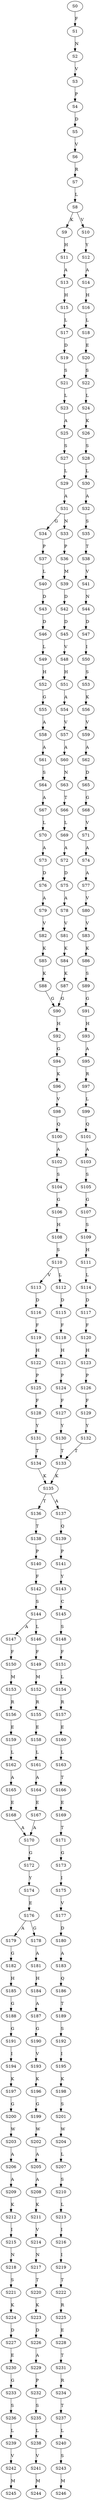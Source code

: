 strict digraph  {
	S0 -> S1 [ label = F ];
	S1 -> S2 [ label = N ];
	S2 -> S3 [ label = V ];
	S3 -> S4 [ label = P ];
	S4 -> S5 [ label = D ];
	S5 -> S6 [ label = V ];
	S6 -> S7 [ label = R ];
	S7 -> S8 [ label = L ];
	S8 -> S9 [ label = K ];
	S8 -> S10 [ label = V ];
	S9 -> S11 [ label = H ];
	S10 -> S12 [ label = Y ];
	S11 -> S13 [ label = A ];
	S12 -> S14 [ label = A ];
	S13 -> S15 [ label = H ];
	S14 -> S16 [ label = H ];
	S15 -> S17 [ label = L ];
	S16 -> S18 [ label = L ];
	S17 -> S19 [ label = D ];
	S18 -> S20 [ label = E ];
	S19 -> S21 [ label = S ];
	S20 -> S22 [ label = S ];
	S21 -> S23 [ label = L ];
	S22 -> S24 [ label = L ];
	S23 -> S25 [ label = A ];
	S24 -> S26 [ label = K ];
	S25 -> S27 [ label = S ];
	S26 -> S28 [ label = S ];
	S27 -> S29 [ label = L ];
	S28 -> S30 [ label = L ];
	S29 -> S31 [ label = A ];
	S30 -> S32 [ label = A ];
	S31 -> S33 [ label = N ];
	S31 -> S34 [ label = G ];
	S32 -> S35 [ label = S ];
	S33 -> S36 [ label = P ];
	S34 -> S37 [ label = P ];
	S35 -> S38 [ label = T ];
	S36 -> S39 [ label = M ];
	S37 -> S40 [ label = L ];
	S38 -> S41 [ label = V ];
	S39 -> S42 [ label = D ];
	S40 -> S43 [ label = D ];
	S41 -> S44 [ label = N ];
	S42 -> S45 [ label = D ];
	S43 -> S46 [ label = D ];
	S44 -> S47 [ label = D ];
	S45 -> S48 [ label = V ];
	S46 -> S49 [ label = L ];
	S47 -> S50 [ label = I ];
	S48 -> S51 [ label = H ];
	S49 -> S52 [ label = H ];
	S50 -> S53 [ label = S ];
	S51 -> S54 [ label = A ];
	S52 -> S55 [ label = G ];
	S53 -> S56 [ label = K ];
	S54 -> S57 [ label = V ];
	S55 -> S58 [ label = A ];
	S56 -> S59 [ label = V ];
	S57 -> S60 [ label = A ];
	S58 -> S61 [ label = A ];
	S59 -> S62 [ label = A ];
	S60 -> S63 [ label = N ];
	S61 -> S64 [ label = S ];
	S62 -> S65 [ label = D ];
	S63 -> S66 [ label = T ];
	S64 -> S67 [ label = A ];
	S65 -> S68 [ label = G ];
	S66 -> S69 [ label = L ];
	S67 -> S70 [ label = L ];
	S68 -> S71 [ label = V ];
	S69 -> S72 [ label = A ];
	S70 -> S73 [ label = A ];
	S71 -> S74 [ label = A ];
	S72 -> S75 [ label = D ];
	S73 -> S76 [ label = D ];
	S74 -> S77 [ label = A ];
	S75 -> S78 [ label = A ];
	S76 -> S79 [ label = A ];
	S77 -> S80 [ label = V ];
	S78 -> S81 [ label = V ];
	S79 -> S82 [ label = V ];
	S80 -> S83 [ label = V ];
	S81 -> S84 [ label = K ];
	S82 -> S85 [ label = K ];
	S83 -> S86 [ label = K ];
	S84 -> S87 [ label = K ];
	S85 -> S88 [ label = K ];
	S86 -> S89 [ label = S ];
	S87 -> S90 [ label = G ];
	S88 -> S90 [ label = G ];
	S89 -> S91 [ label = G ];
	S90 -> S92 [ label = H ];
	S91 -> S93 [ label = H ];
	S92 -> S94 [ label = G ];
	S93 -> S95 [ label = A ];
	S94 -> S96 [ label = K ];
	S95 -> S97 [ label = R ];
	S96 -> S98 [ label = V ];
	S97 -> S99 [ label = L ];
	S98 -> S100 [ label = Q ];
	S99 -> S101 [ label = Q ];
	S100 -> S102 [ label = A ];
	S101 -> S103 [ label = A ];
	S102 -> S104 [ label = S ];
	S103 -> S105 [ label = S ];
	S104 -> S106 [ label = G ];
	S105 -> S107 [ label = G ];
	S106 -> S108 [ label = H ];
	S107 -> S109 [ label = S ];
	S108 -> S110 [ label = S ];
	S109 -> S111 [ label = H ];
	S110 -> S112 [ label = L ];
	S110 -> S113 [ label = V ];
	S111 -> S114 [ label = L ];
	S112 -> S115 [ label = D ];
	S113 -> S116 [ label = D ];
	S114 -> S117 [ label = D ];
	S115 -> S118 [ label = F ];
	S116 -> S119 [ label = F ];
	S117 -> S120 [ label = F ];
	S118 -> S121 [ label = H ];
	S119 -> S122 [ label = H ];
	S120 -> S123 [ label = H ];
	S121 -> S124 [ label = P ];
	S122 -> S125 [ label = P ];
	S123 -> S126 [ label = P ];
	S124 -> S127 [ label = F ];
	S125 -> S128 [ label = F ];
	S126 -> S129 [ label = F ];
	S127 -> S130 [ label = Y ];
	S128 -> S131 [ label = Y ];
	S129 -> S132 [ label = Y ];
	S130 -> S133 [ label = T ];
	S131 -> S134 [ label = T ];
	S132 -> S133 [ label = T ];
	S133 -> S135 [ label = K ];
	S134 -> S135 [ label = K ];
	S135 -> S136 [ label = T ];
	S135 -> S137 [ label = A ];
	S136 -> S138 [ label = T ];
	S137 -> S139 [ label = Q ];
	S138 -> S140 [ label = P ];
	S139 -> S141 [ label = P ];
	S140 -> S142 [ label = F ];
	S141 -> S143 [ label = Y ];
	S142 -> S144 [ label = S ];
	S143 -> S145 [ label = C ];
	S144 -> S146 [ label = L ];
	S144 -> S147 [ label = A ];
	S145 -> S148 [ label = S ];
	S146 -> S149 [ label = F ];
	S147 -> S150 [ label = F ];
	S148 -> S151 [ label = F ];
	S149 -> S152 [ label = M ];
	S150 -> S153 [ label = M ];
	S151 -> S154 [ label = L ];
	S152 -> S155 [ label = R ];
	S153 -> S156 [ label = R ];
	S154 -> S157 [ label = R ];
	S155 -> S158 [ label = E ];
	S156 -> S159 [ label = E ];
	S157 -> S160 [ label = E ];
	S158 -> S161 [ label = L ];
	S159 -> S162 [ label = L ];
	S160 -> S163 [ label = L ];
	S161 -> S164 [ label = A ];
	S162 -> S165 [ label = A ];
	S163 -> S166 [ label = T ];
	S164 -> S167 [ label = E ];
	S165 -> S168 [ label = E ];
	S166 -> S169 [ label = E ];
	S167 -> S170 [ label = A ];
	S168 -> S170 [ label = A ];
	S169 -> S171 [ label = T ];
	S170 -> S172 [ label = G ];
	S171 -> S173 [ label = G ];
	S172 -> S174 [ label = Y ];
	S173 -> S175 [ label = I ];
	S174 -> S176 [ label = E ];
	S175 -> S177 [ label = V ];
	S176 -> S178 [ label = G ];
	S176 -> S179 [ label = A ];
	S177 -> S180 [ label = D ];
	S178 -> S181 [ label = A ];
	S179 -> S182 [ label = G ];
	S180 -> S183 [ label = A ];
	S181 -> S184 [ label = H ];
	S182 -> S185 [ label = H ];
	S183 -> S186 [ label = Q ];
	S184 -> S187 [ label = A ];
	S185 -> S188 [ label = G ];
	S186 -> S189 [ label = T ];
	S187 -> S190 [ label = G ];
	S188 -> S191 [ label = G ];
	S189 -> S192 [ label = S ];
	S190 -> S193 [ label = V ];
	S191 -> S194 [ label = I ];
	S192 -> S195 [ label = I ];
	S193 -> S196 [ label = K ];
	S194 -> S197 [ label = K ];
	S195 -> S198 [ label = K ];
	S196 -> S199 [ label = G ];
	S197 -> S200 [ label = G ];
	S198 -> S201 [ label = S ];
	S199 -> S202 [ label = W ];
	S200 -> S203 [ label = W ];
	S201 -> S204 [ label = W ];
	S202 -> S205 [ label = A ];
	S203 -> S206 [ label = A ];
	S204 -> S207 [ label = L ];
	S205 -> S208 [ label = A ];
	S206 -> S209 [ label = A ];
	S207 -> S210 [ label = S ];
	S208 -> S211 [ label = K ];
	S209 -> S212 [ label = K ];
	S210 -> S213 [ label = L ];
	S211 -> S214 [ label = V ];
	S212 -> S215 [ label = I ];
	S213 -> S216 [ label = I ];
	S214 -> S217 [ label = N ];
	S215 -> S218 [ label = N ];
	S216 -> S219 [ label = I ];
	S217 -> S220 [ label = T ];
	S218 -> S221 [ label = S ];
	S219 -> S222 [ label = T ];
	S220 -> S223 [ label = K ];
	S221 -> S224 [ label = K ];
	S222 -> S225 [ label = R ];
	S223 -> S226 [ label = D ];
	S224 -> S227 [ label = D ];
	S225 -> S228 [ label = E ];
	S226 -> S229 [ label = A ];
	S227 -> S230 [ label = E ];
	S228 -> S231 [ label = T ];
	S229 -> S232 [ label = P ];
	S230 -> S233 [ label = G ];
	S231 -> S234 [ label = R ];
	S232 -> S235 [ label = S ];
	S233 -> S236 [ label = S ];
	S234 -> S237 [ label = T ];
	S235 -> S238 [ label = L ];
	S236 -> S239 [ label = L ];
	S237 -> S240 [ label = L ];
	S238 -> S241 [ label = V ];
	S239 -> S242 [ label = V ];
	S240 -> S243 [ label = S ];
	S241 -> S244 [ label = M ];
	S242 -> S245 [ label = M ];
	S243 -> S246 [ label = M ];
}
